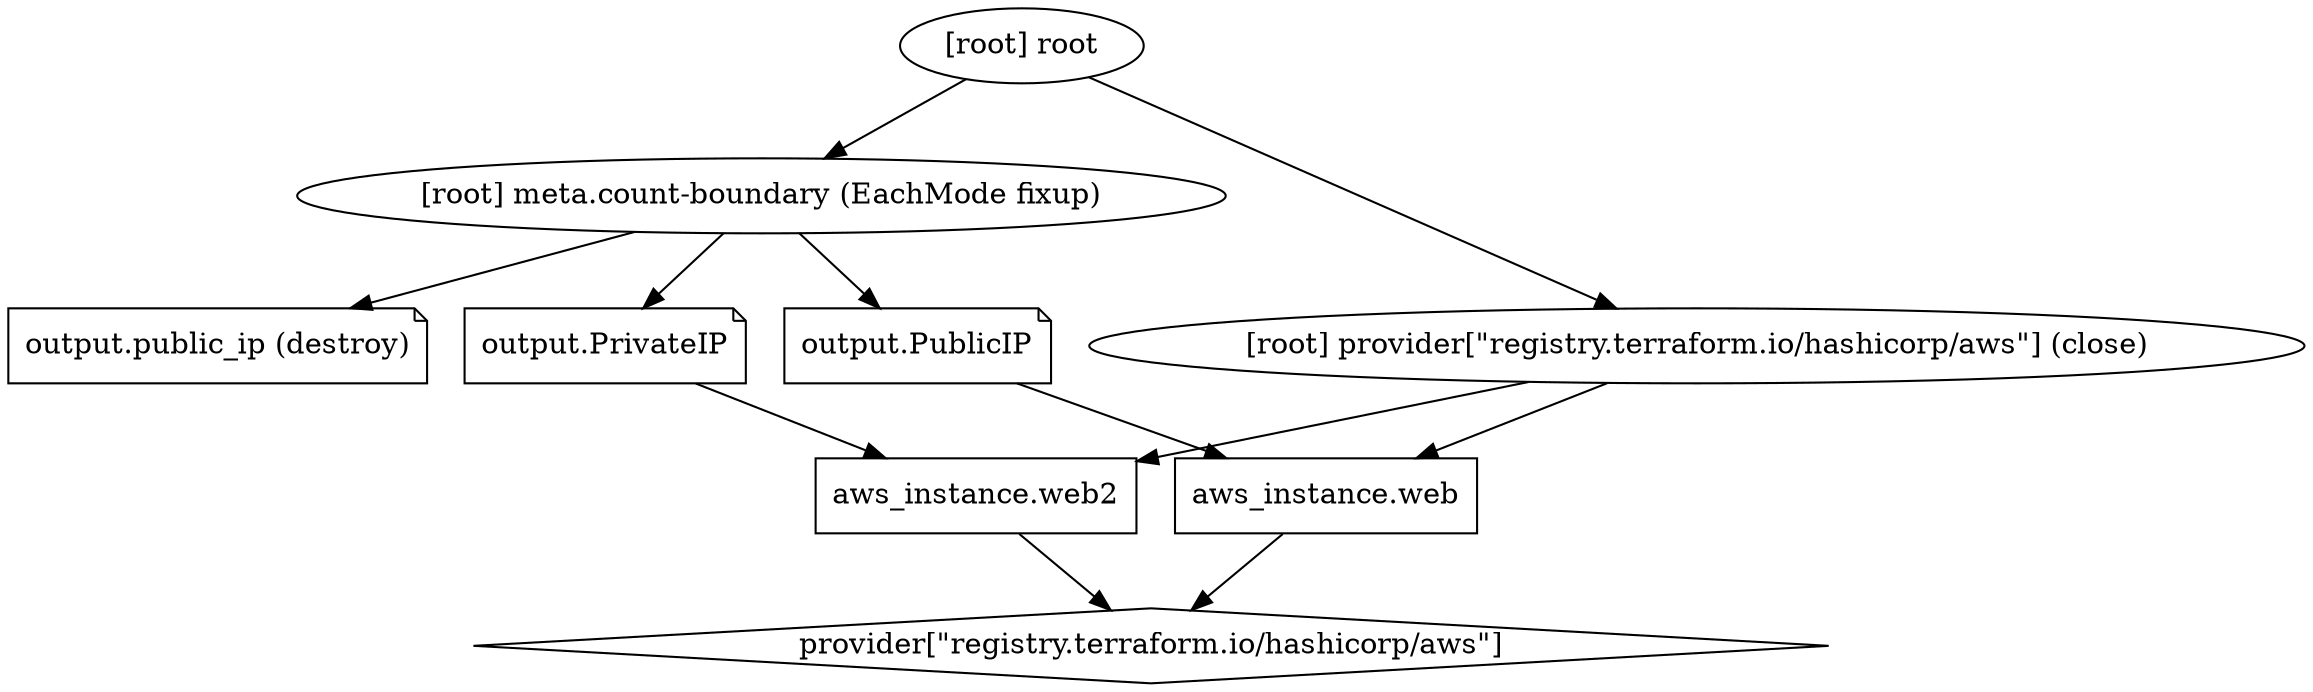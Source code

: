 digraph {
	compound = "true"
	newrank = "true"
	subgraph "root" {
		"[root] aws_instance.web (expand)" [label = "aws_instance.web", shape = "box"]
		"[root] aws_instance.web2 (expand)" [label = "aws_instance.web2", shape = "box"]
		"[root] output.PrivateIP" [label = "output.PrivateIP", shape = "note"]
		"[root] output.PublicIP" [label = "output.PublicIP", shape = "note"]
		"[root] output.public_ip (destroy)" [label = "output.public_ip (destroy)", shape = "note"]
		"[root] provider[\"registry.terraform.io/hashicorp/aws\"]" [label = "provider[\"registry.terraform.io/hashicorp/aws\"]", shape = "diamond"]
		"[root] aws_instance.web (expand)" -> "[root] provider[\"registry.terraform.io/hashicorp/aws\"]"
		"[root] aws_instance.web2 (expand)" -> "[root] provider[\"registry.terraform.io/hashicorp/aws\"]"
		"[root] meta.count-boundary (EachMode fixup)" -> "[root] output.PrivateIP"
		"[root] meta.count-boundary (EachMode fixup)" -> "[root] output.PublicIP"
		"[root] meta.count-boundary (EachMode fixup)" -> "[root] output.public_ip (destroy)"
		"[root] output.PrivateIP" -> "[root] aws_instance.web2 (expand)"
		"[root] output.PublicIP" -> "[root] aws_instance.web (expand)"
		"[root] provider[\"registry.terraform.io/hashicorp/aws\"] (close)" -> "[root] aws_instance.web (expand)"
		"[root] provider[\"registry.terraform.io/hashicorp/aws\"] (close)" -> "[root] aws_instance.web2 (expand)"
		"[root] root" -> "[root] meta.count-boundary (EachMode fixup)"
		"[root] root" -> "[root] provider[\"registry.terraform.io/hashicorp/aws\"] (close)"
	}
}

